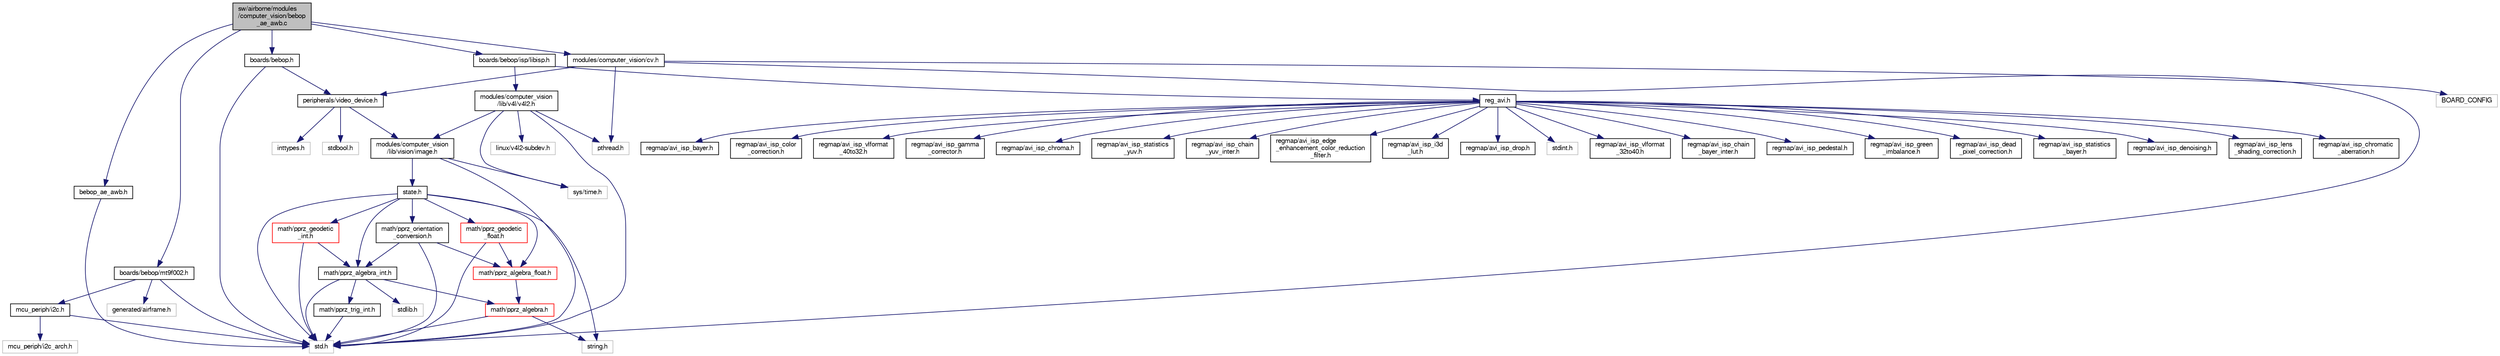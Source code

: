 digraph "sw/airborne/modules/computer_vision/bebop_ae_awb.c"
{
  edge [fontname="FreeSans",fontsize="10",labelfontname="FreeSans",labelfontsize="10"];
  node [fontname="FreeSans",fontsize="10",shape=record];
  Node1 [label="sw/airborne/modules\l/computer_vision/bebop\l_ae_awb.c",height=0.2,width=0.4,color="black", fillcolor="grey75", style="filled", fontcolor="black"];
  Node1 -> Node2 [color="midnightblue",fontsize="10",style="solid",fontname="FreeSans"];
  Node2 [label="bebop_ae_awb.h",height=0.2,width=0.4,color="black", fillcolor="white", style="filled",URL="$bebop__ae__awb_8h.html"];
  Node2 -> Node3 [color="midnightblue",fontsize="10",style="solid",fontname="FreeSans"];
  Node3 [label="std.h",height=0.2,width=0.4,color="grey75", fillcolor="white", style="filled"];
  Node1 -> Node4 [color="midnightblue",fontsize="10",style="solid",fontname="FreeSans"];
  Node4 [label="boards/bebop.h",height=0.2,width=0.4,color="black", fillcolor="white", style="filled",URL="$bebop_8h.html"];
  Node4 -> Node3 [color="midnightblue",fontsize="10",style="solid",fontname="FreeSans"];
  Node4 -> Node5 [color="midnightblue",fontsize="10",style="solid",fontname="FreeSans"];
  Node5 [label="peripherals/video_device.h",height=0.2,width=0.4,color="black", fillcolor="white", style="filled",URL="$video__device_8h.html"];
  Node5 -> Node6 [color="midnightblue",fontsize="10",style="solid",fontname="FreeSans"];
  Node6 [label="stdbool.h",height=0.2,width=0.4,color="grey75", fillcolor="white", style="filled"];
  Node5 -> Node7 [color="midnightblue",fontsize="10",style="solid",fontname="FreeSans"];
  Node7 [label="inttypes.h",height=0.2,width=0.4,color="grey75", fillcolor="white", style="filled"];
  Node5 -> Node8 [color="midnightblue",fontsize="10",style="solid",fontname="FreeSans"];
  Node8 [label="modules/computer_vision\l/lib/vision/image.h",height=0.2,width=0.4,color="black", fillcolor="white", style="filled",URL="$image_8h.html",tooltip="Image helper functions like resizing, color filter, converters... "];
  Node8 -> Node3 [color="midnightblue",fontsize="10",style="solid",fontname="FreeSans"];
  Node8 -> Node9 [color="midnightblue",fontsize="10",style="solid",fontname="FreeSans"];
  Node9 [label="sys/time.h",height=0.2,width=0.4,color="grey75", fillcolor="white", style="filled"];
  Node8 -> Node10 [color="midnightblue",fontsize="10",style="solid",fontname="FreeSans"];
  Node10 [label="state.h",height=0.2,width=0.4,color="black", fillcolor="white", style="filled",URL="$state_8h.html",tooltip="API to get/set the generic vehicle states. "];
  Node10 -> Node11 [color="midnightblue",fontsize="10",style="solid",fontname="FreeSans"];
  Node11 [label="math/pprz_algebra_int.h",height=0.2,width=0.4,color="black", fillcolor="white", style="filled",URL="$pprz__algebra__int_8h.html",tooltip="Paparazzi fixed point algebra. "];
  Node11 -> Node3 [color="midnightblue",fontsize="10",style="solid",fontname="FreeSans"];
  Node11 -> Node12 [color="midnightblue",fontsize="10",style="solid",fontname="FreeSans"];
  Node12 [label="math/pprz_algebra.h",height=0.2,width=0.4,color="red", fillcolor="white", style="filled",URL="$pprz__algebra_8h.html",tooltip="Paparazzi generic algebra macros. "];
  Node12 -> Node13 [color="midnightblue",fontsize="10",style="solid",fontname="FreeSans"];
  Node13 [label="string.h",height=0.2,width=0.4,color="grey75", fillcolor="white", style="filled"];
  Node12 -> Node3 [color="midnightblue",fontsize="10",style="solid",fontname="FreeSans"];
  Node11 -> Node14 [color="midnightblue",fontsize="10",style="solid",fontname="FreeSans"];
  Node14 [label="math/pprz_trig_int.h",height=0.2,width=0.4,color="black", fillcolor="white", style="filled",URL="$pprz__trig__int_8h.html",tooltip="Paparazzi fixed point trig functions. "];
  Node14 -> Node3 [color="midnightblue",fontsize="10",style="solid",fontname="FreeSans"];
  Node11 -> Node15 [color="midnightblue",fontsize="10",style="solid",fontname="FreeSans"];
  Node15 [label="stdlib.h",height=0.2,width=0.4,color="grey75", fillcolor="white", style="filled"];
  Node10 -> Node16 [color="midnightblue",fontsize="10",style="solid",fontname="FreeSans"];
  Node16 [label="math/pprz_algebra_float.h",height=0.2,width=0.4,color="red", fillcolor="white", style="filled",URL="$pprz__algebra__float_8h.html",tooltip="Paparazzi floating point algebra. "];
  Node16 -> Node12 [color="midnightblue",fontsize="10",style="solid",fontname="FreeSans"];
  Node10 -> Node17 [color="midnightblue",fontsize="10",style="solid",fontname="FreeSans"];
  Node17 [label="math/pprz_geodetic\l_int.h",height=0.2,width=0.4,color="red", fillcolor="white", style="filled",URL="$pprz__geodetic__int_8h.html",tooltip="Paparazzi fixed point math for geodetic calculations. "];
  Node17 -> Node3 [color="midnightblue",fontsize="10",style="solid",fontname="FreeSans"];
  Node17 -> Node11 [color="midnightblue",fontsize="10",style="solid",fontname="FreeSans"];
  Node10 -> Node18 [color="midnightblue",fontsize="10",style="solid",fontname="FreeSans"];
  Node18 [label="math/pprz_geodetic\l_float.h",height=0.2,width=0.4,color="red", fillcolor="white", style="filled",URL="$pprz__geodetic__float_8h.html",tooltip="Paparazzi floating point math for geodetic calculations. "];
  Node18 -> Node16 [color="midnightblue",fontsize="10",style="solid",fontname="FreeSans"];
  Node18 -> Node3 [color="midnightblue",fontsize="10",style="solid",fontname="FreeSans"];
  Node10 -> Node19 [color="midnightblue",fontsize="10",style="solid",fontname="FreeSans"];
  Node19 [label="math/pprz_orientation\l_conversion.h",height=0.2,width=0.4,color="black", fillcolor="white", style="filled",URL="$pprz__orientation__conversion_8h.html",tooltip="Generic orientation representation and conversions. "];
  Node19 -> Node11 [color="midnightblue",fontsize="10",style="solid",fontname="FreeSans"];
  Node19 -> Node16 [color="midnightblue",fontsize="10",style="solid",fontname="FreeSans"];
  Node19 -> Node3 [color="midnightblue",fontsize="10",style="solid",fontname="FreeSans"];
  Node10 -> Node3 [color="midnightblue",fontsize="10",style="solid",fontname="FreeSans"];
  Node10 -> Node13 [color="midnightblue",fontsize="10",style="solid",fontname="FreeSans"];
  Node1 -> Node20 [color="midnightblue",fontsize="10",style="solid",fontname="FreeSans"];
  Node20 [label="boards/bebop/mt9f002.h",height=0.2,width=0.4,color="black", fillcolor="white", style="filled",URL="$mt9f002_8h.html",tooltip="Initialization and configuration of the MT9F002 CMOS Chip. "];
  Node20 -> Node3 [color="midnightblue",fontsize="10",style="solid",fontname="FreeSans"];
  Node20 -> Node21 [color="midnightblue",fontsize="10",style="solid",fontname="FreeSans"];
  Node21 [label="mcu_periph/i2c.h",height=0.2,width=0.4,color="black", fillcolor="white", style="filled",URL="$i2c_8h.html",tooltip="Architecture independent I2C (Inter-Integrated Circuit Bus) API. "];
  Node21 -> Node3 [color="midnightblue",fontsize="10",style="solid",fontname="FreeSans"];
  Node21 -> Node22 [color="midnightblue",fontsize="10",style="solid",fontname="FreeSans"];
  Node22 [label="mcu_periph/i2c_arch.h",height=0.2,width=0.4,color="grey75", fillcolor="white", style="filled"];
  Node20 -> Node23 [color="midnightblue",fontsize="10",style="solid",fontname="FreeSans"];
  Node23 [label="generated/airframe.h",height=0.2,width=0.4,color="grey75", fillcolor="white", style="filled"];
  Node1 -> Node24 [color="midnightblue",fontsize="10",style="solid",fontname="FreeSans"];
  Node24 [label="boards/bebop/isp/libisp.h",height=0.2,width=0.4,color="black", fillcolor="white", style="filled",URL="$libisp_8h.html"];
  Node24 -> Node25 [color="midnightblue",fontsize="10",style="solid",fontname="FreeSans"];
  Node25 [label="reg_avi.h",height=0.2,width=0.4,color="black", fillcolor="white", style="filled",URL="$reg__avi_8h.html"];
  Node25 -> Node26 [color="midnightblue",fontsize="10",style="solid",fontname="FreeSans"];
  Node26 [label="stdint.h",height=0.2,width=0.4,color="grey75", fillcolor="white", style="filled"];
  Node25 -> Node27 [color="midnightblue",fontsize="10",style="solid",fontname="FreeSans"];
  Node27 [label="regmap/avi_isp_vlformat\l_32to40.h",height=0.2,width=0.4,color="black", fillcolor="white", style="filled",URL="$avi__isp__vlformat__32to40_8h.html"];
  Node25 -> Node28 [color="midnightblue",fontsize="10",style="solid",fontname="FreeSans"];
  Node28 [label="regmap/avi_isp_chain\l_bayer_inter.h",height=0.2,width=0.4,color="black", fillcolor="white", style="filled",URL="$avi__isp__chain__bayer__inter_8h.html"];
  Node25 -> Node29 [color="midnightblue",fontsize="10",style="solid",fontname="FreeSans"];
  Node29 [label="regmap/avi_isp_pedestal.h",height=0.2,width=0.4,color="black", fillcolor="white", style="filled",URL="$avi__isp__pedestal_8h.html"];
  Node25 -> Node30 [color="midnightblue",fontsize="10",style="solid",fontname="FreeSans"];
  Node30 [label="regmap/avi_isp_green\l_imbalance.h",height=0.2,width=0.4,color="black", fillcolor="white", style="filled",URL="$avi__isp__green__imbalance_8h.html"];
  Node25 -> Node31 [color="midnightblue",fontsize="10",style="solid",fontname="FreeSans"];
  Node31 [label="regmap/avi_isp_dead\l_pixel_correction.h",height=0.2,width=0.4,color="black", fillcolor="white", style="filled",URL="$avi__isp__dead__pixel__correction_8h.html"];
  Node25 -> Node32 [color="midnightblue",fontsize="10",style="solid",fontname="FreeSans"];
  Node32 [label="regmap/avi_isp_statistics\l_bayer.h",height=0.2,width=0.4,color="black", fillcolor="white", style="filled",URL="$avi__isp__statistics__bayer_8h.html"];
  Node25 -> Node33 [color="midnightblue",fontsize="10",style="solid",fontname="FreeSans"];
  Node33 [label="regmap/avi_isp_denoising.h",height=0.2,width=0.4,color="black", fillcolor="white", style="filled",URL="$avi__isp__denoising_8h.html"];
  Node25 -> Node34 [color="midnightblue",fontsize="10",style="solid",fontname="FreeSans"];
  Node34 [label="regmap/avi_isp_lens\l_shading_correction.h",height=0.2,width=0.4,color="black", fillcolor="white", style="filled",URL="$avi__isp__lens__shading__correction_8h.html"];
  Node25 -> Node35 [color="midnightblue",fontsize="10",style="solid",fontname="FreeSans"];
  Node35 [label="regmap/avi_isp_chromatic\l_aberration.h",height=0.2,width=0.4,color="black", fillcolor="white", style="filled",URL="$avi__isp__chromatic__aberration_8h.html"];
  Node25 -> Node36 [color="midnightblue",fontsize="10",style="solid",fontname="FreeSans"];
  Node36 [label="regmap/avi_isp_bayer.h",height=0.2,width=0.4,color="black", fillcolor="white", style="filled",URL="$avi__isp__bayer_8h.html"];
  Node25 -> Node37 [color="midnightblue",fontsize="10",style="solid",fontname="FreeSans"];
  Node37 [label="regmap/avi_isp_color\l_correction.h",height=0.2,width=0.4,color="black", fillcolor="white", style="filled",URL="$avi__isp__color__correction_8h.html"];
  Node25 -> Node38 [color="midnightblue",fontsize="10",style="solid",fontname="FreeSans"];
  Node38 [label="regmap/avi_isp_vlformat\l_40to32.h",height=0.2,width=0.4,color="black", fillcolor="white", style="filled",URL="$avi__isp__vlformat__40to32_8h.html"];
  Node25 -> Node39 [color="midnightblue",fontsize="10",style="solid",fontname="FreeSans"];
  Node39 [label="regmap/avi_isp_gamma\l_corrector.h",height=0.2,width=0.4,color="black", fillcolor="white", style="filled",URL="$avi__isp__gamma__corrector_8h.html"];
  Node25 -> Node40 [color="midnightblue",fontsize="10",style="solid",fontname="FreeSans"];
  Node40 [label="regmap/avi_isp_chroma.h",height=0.2,width=0.4,color="black", fillcolor="white", style="filled",URL="$avi__isp__chroma_8h.html"];
  Node25 -> Node41 [color="midnightblue",fontsize="10",style="solid",fontname="FreeSans"];
  Node41 [label="regmap/avi_isp_statistics\l_yuv.h",height=0.2,width=0.4,color="black", fillcolor="white", style="filled",URL="$avi__isp__statistics__yuv_8h.html"];
  Node25 -> Node42 [color="midnightblue",fontsize="10",style="solid",fontname="FreeSans"];
  Node42 [label="regmap/avi_isp_chain\l_yuv_inter.h",height=0.2,width=0.4,color="black", fillcolor="white", style="filled",URL="$avi__isp__chain__yuv__inter_8h.html"];
  Node25 -> Node43 [color="midnightblue",fontsize="10",style="solid",fontname="FreeSans"];
  Node43 [label="regmap/avi_isp_edge\l_enhancement_color_reduction\l_filter.h",height=0.2,width=0.4,color="black", fillcolor="white", style="filled",URL="$avi__isp__edge__enhancement__color__reduction__filter_8h.html"];
  Node25 -> Node44 [color="midnightblue",fontsize="10",style="solid",fontname="FreeSans"];
  Node44 [label="regmap/avi_isp_i3d\l_lut.h",height=0.2,width=0.4,color="black", fillcolor="white", style="filled",URL="$avi__isp__i3d__lut_8h.html"];
  Node25 -> Node45 [color="midnightblue",fontsize="10",style="solid",fontname="FreeSans"];
  Node45 [label="regmap/avi_isp_drop.h",height=0.2,width=0.4,color="black", fillcolor="white", style="filled",URL="$avi__isp__drop_8h.html"];
  Node24 -> Node46 [color="midnightblue",fontsize="10",style="solid",fontname="FreeSans"];
  Node46 [label="modules/computer_vision\l/lib/v4l/v4l2.h",height=0.2,width=0.4,color="black", fillcolor="white", style="filled",URL="$v4l2_8h.html",tooltip="Capture images from a V4L2 device (Video for Linux 2) "];
  Node46 -> Node47 [color="midnightblue",fontsize="10",style="solid",fontname="FreeSans"];
  Node47 [label="linux/v4l2-subdev.h",height=0.2,width=0.4,color="grey75", fillcolor="white", style="filled"];
  Node46 -> Node48 [color="midnightblue",fontsize="10",style="solid",fontname="FreeSans"];
  Node48 [label="pthread.h",height=0.2,width=0.4,color="grey75", fillcolor="white", style="filled"];
  Node46 -> Node9 [color="midnightblue",fontsize="10",style="solid",fontname="FreeSans"];
  Node46 -> Node3 [color="midnightblue",fontsize="10",style="solid",fontname="FreeSans"];
  Node46 -> Node8 [color="midnightblue",fontsize="10",style="solid",fontname="FreeSans"];
  Node1 -> Node49 [color="midnightblue",fontsize="10",style="solid",fontname="FreeSans"];
  Node49 [label="modules/computer_vision/cv.h",height=0.2,width=0.4,color="black", fillcolor="white", style="filled",URL="$cv_8h.html",tooltip="Computer vision framework for onboard processing. "];
  Node49 -> Node48 [color="midnightblue",fontsize="10",style="solid",fontname="FreeSans"];
  Node49 -> Node3 [color="midnightblue",fontsize="10",style="solid",fontname="FreeSans"];
  Node49 -> Node5 [color="midnightblue",fontsize="10",style="solid",fontname="FreeSans"];
  Node49 -> Node50 [color="midnightblue",fontsize="10",style="solid",fontname="FreeSans"];
  Node50 [label="BOARD_CONFIG",height=0.2,width=0.4,color="grey75", fillcolor="white", style="filled"];
}
